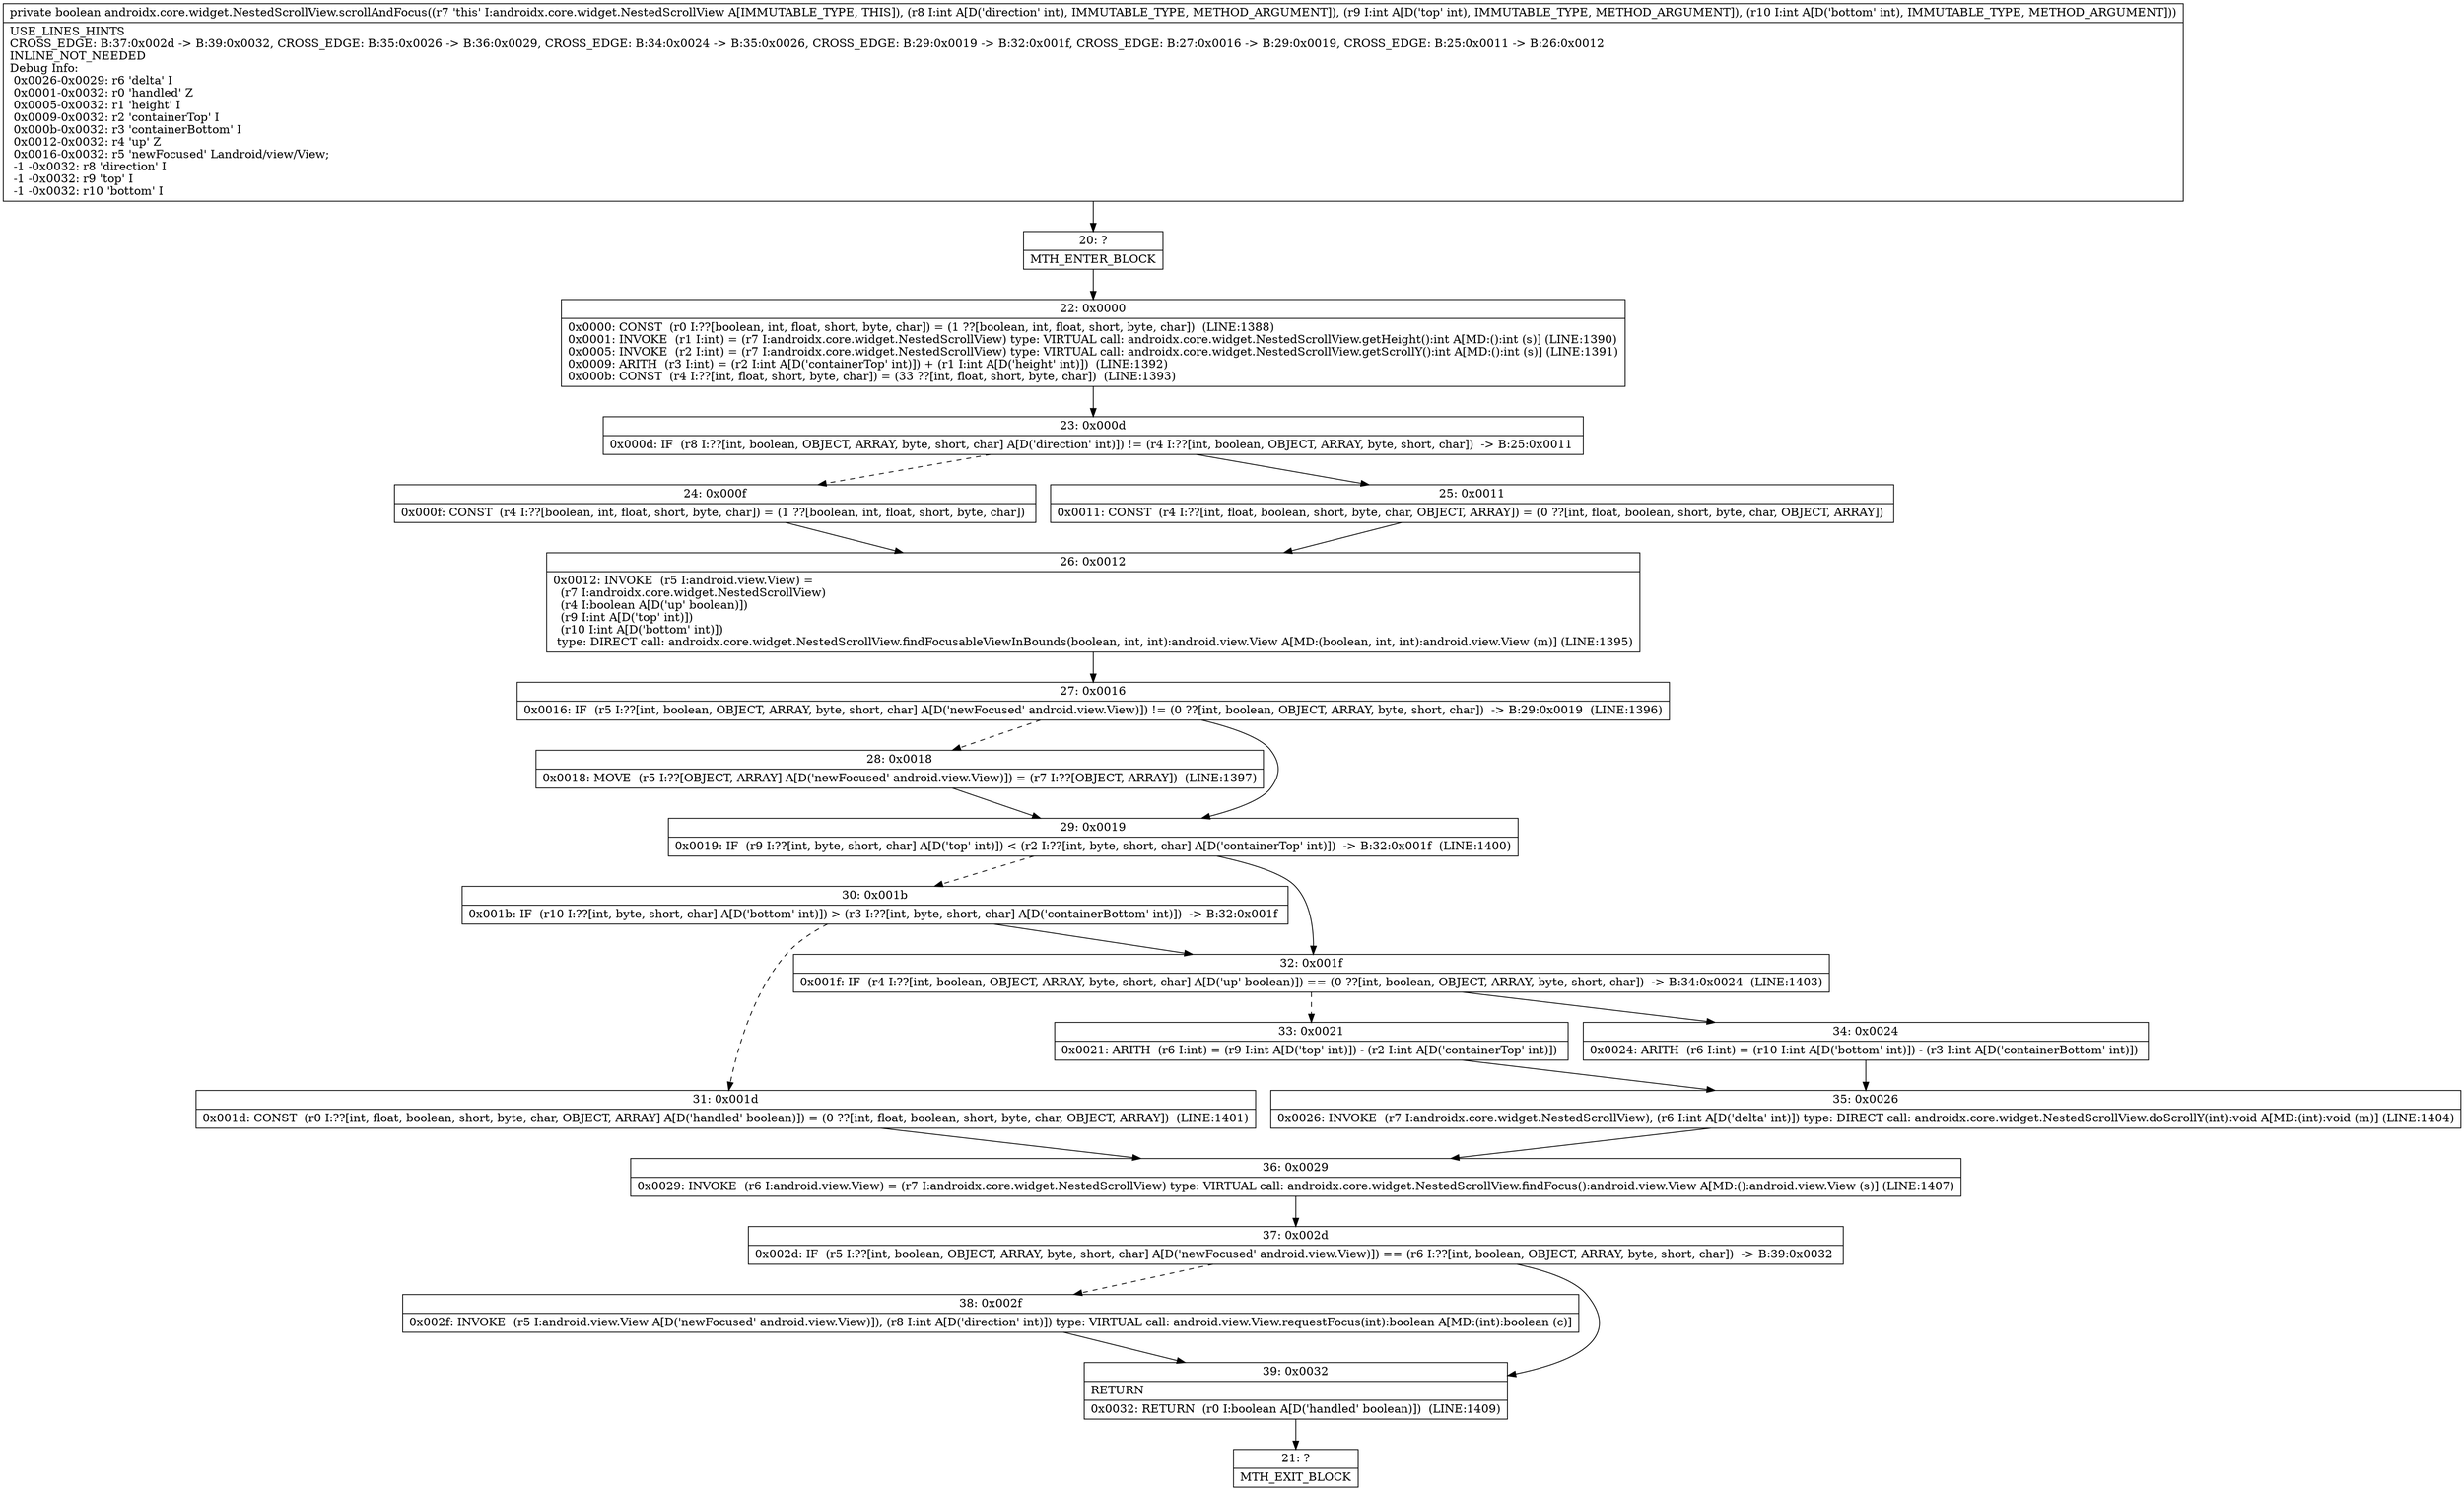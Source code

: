 digraph "CFG forandroidx.core.widget.NestedScrollView.scrollAndFocus(III)Z" {
Node_20 [shape=record,label="{20\:\ ?|MTH_ENTER_BLOCK\l}"];
Node_22 [shape=record,label="{22\:\ 0x0000|0x0000: CONST  (r0 I:??[boolean, int, float, short, byte, char]) = (1 ??[boolean, int, float, short, byte, char])  (LINE:1388)\l0x0001: INVOKE  (r1 I:int) = (r7 I:androidx.core.widget.NestedScrollView) type: VIRTUAL call: androidx.core.widget.NestedScrollView.getHeight():int A[MD:():int (s)] (LINE:1390)\l0x0005: INVOKE  (r2 I:int) = (r7 I:androidx.core.widget.NestedScrollView) type: VIRTUAL call: androidx.core.widget.NestedScrollView.getScrollY():int A[MD:():int (s)] (LINE:1391)\l0x0009: ARITH  (r3 I:int) = (r2 I:int A[D('containerTop' int)]) + (r1 I:int A[D('height' int)])  (LINE:1392)\l0x000b: CONST  (r4 I:??[int, float, short, byte, char]) = (33 ??[int, float, short, byte, char])  (LINE:1393)\l}"];
Node_23 [shape=record,label="{23\:\ 0x000d|0x000d: IF  (r8 I:??[int, boolean, OBJECT, ARRAY, byte, short, char] A[D('direction' int)]) != (r4 I:??[int, boolean, OBJECT, ARRAY, byte, short, char])  \-\> B:25:0x0011 \l}"];
Node_24 [shape=record,label="{24\:\ 0x000f|0x000f: CONST  (r4 I:??[boolean, int, float, short, byte, char]) = (1 ??[boolean, int, float, short, byte, char]) \l}"];
Node_26 [shape=record,label="{26\:\ 0x0012|0x0012: INVOKE  (r5 I:android.view.View) = \l  (r7 I:androidx.core.widget.NestedScrollView)\l  (r4 I:boolean A[D('up' boolean)])\l  (r9 I:int A[D('top' int)])\l  (r10 I:int A[D('bottom' int)])\l type: DIRECT call: androidx.core.widget.NestedScrollView.findFocusableViewInBounds(boolean, int, int):android.view.View A[MD:(boolean, int, int):android.view.View (m)] (LINE:1395)\l}"];
Node_27 [shape=record,label="{27\:\ 0x0016|0x0016: IF  (r5 I:??[int, boolean, OBJECT, ARRAY, byte, short, char] A[D('newFocused' android.view.View)]) != (0 ??[int, boolean, OBJECT, ARRAY, byte, short, char])  \-\> B:29:0x0019  (LINE:1396)\l}"];
Node_28 [shape=record,label="{28\:\ 0x0018|0x0018: MOVE  (r5 I:??[OBJECT, ARRAY] A[D('newFocused' android.view.View)]) = (r7 I:??[OBJECT, ARRAY])  (LINE:1397)\l}"];
Node_29 [shape=record,label="{29\:\ 0x0019|0x0019: IF  (r9 I:??[int, byte, short, char] A[D('top' int)]) \< (r2 I:??[int, byte, short, char] A[D('containerTop' int)])  \-\> B:32:0x001f  (LINE:1400)\l}"];
Node_30 [shape=record,label="{30\:\ 0x001b|0x001b: IF  (r10 I:??[int, byte, short, char] A[D('bottom' int)]) \> (r3 I:??[int, byte, short, char] A[D('containerBottom' int)])  \-\> B:32:0x001f \l}"];
Node_31 [shape=record,label="{31\:\ 0x001d|0x001d: CONST  (r0 I:??[int, float, boolean, short, byte, char, OBJECT, ARRAY] A[D('handled' boolean)]) = (0 ??[int, float, boolean, short, byte, char, OBJECT, ARRAY])  (LINE:1401)\l}"];
Node_36 [shape=record,label="{36\:\ 0x0029|0x0029: INVOKE  (r6 I:android.view.View) = (r7 I:androidx.core.widget.NestedScrollView) type: VIRTUAL call: androidx.core.widget.NestedScrollView.findFocus():android.view.View A[MD:():android.view.View (s)] (LINE:1407)\l}"];
Node_37 [shape=record,label="{37\:\ 0x002d|0x002d: IF  (r5 I:??[int, boolean, OBJECT, ARRAY, byte, short, char] A[D('newFocused' android.view.View)]) == (r6 I:??[int, boolean, OBJECT, ARRAY, byte, short, char])  \-\> B:39:0x0032 \l}"];
Node_38 [shape=record,label="{38\:\ 0x002f|0x002f: INVOKE  (r5 I:android.view.View A[D('newFocused' android.view.View)]), (r8 I:int A[D('direction' int)]) type: VIRTUAL call: android.view.View.requestFocus(int):boolean A[MD:(int):boolean (c)]\l}"];
Node_39 [shape=record,label="{39\:\ 0x0032|RETURN\l|0x0032: RETURN  (r0 I:boolean A[D('handled' boolean)])  (LINE:1409)\l}"];
Node_21 [shape=record,label="{21\:\ ?|MTH_EXIT_BLOCK\l}"];
Node_32 [shape=record,label="{32\:\ 0x001f|0x001f: IF  (r4 I:??[int, boolean, OBJECT, ARRAY, byte, short, char] A[D('up' boolean)]) == (0 ??[int, boolean, OBJECT, ARRAY, byte, short, char])  \-\> B:34:0x0024  (LINE:1403)\l}"];
Node_33 [shape=record,label="{33\:\ 0x0021|0x0021: ARITH  (r6 I:int) = (r9 I:int A[D('top' int)]) \- (r2 I:int A[D('containerTop' int)]) \l}"];
Node_35 [shape=record,label="{35\:\ 0x0026|0x0026: INVOKE  (r7 I:androidx.core.widget.NestedScrollView), (r6 I:int A[D('delta' int)]) type: DIRECT call: androidx.core.widget.NestedScrollView.doScrollY(int):void A[MD:(int):void (m)] (LINE:1404)\l}"];
Node_34 [shape=record,label="{34\:\ 0x0024|0x0024: ARITH  (r6 I:int) = (r10 I:int A[D('bottom' int)]) \- (r3 I:int A[D('containerBottom' int)]) \l}"];
Node_25 [shape=record,label="{25\:\ 0x0011|0x0011: CONST  (r4 I:??[int, float, boolean, short, byte, char, OBJECT, ARRAY]) = (0 ??[int, float, boolean, short, byte, char, OBJECT, ARRAY]) \l}"];
MethodNode[shape=record,label="{private boolean androidx.core.widget.NestedScrollView.scrollAndFocus((r7 'this' I:androidx.core.widget.NestedScrollView A[IMMUTABLE_TYPE, THIS]), (r8 I:int A[D('direction' int), IMMUTABLE_TYPE, METHOD_ARGUMENT]), (r9 I:int A[D('top' int), IMMUTABLE_TYPE, METHOD_ARGUMENT]), (r10 I:int A[D('bottom' int), IMMUTABLE_TYPE, METHOD_ARGUMENT]))  | USE_LINES_HINTS\lCROSS_EDGE: B:37:0x002d \-\> B:39:0x0032, CROSS_EDGE: B:35:0x0026 \-\> B:36:0x0029, CROSS_EDGE: B:34:0x0024 \-\> B:35:0x0026, CROSS_EDGE: B:29:0x0019 \-\> B:32:0x001f, CROSS_EDGE: B:27:0x0016 \-\> B:29:0x0019, CROSS_EDGE: B:25:0x0011 \-\> B:26:0x0012\lINLINE_NOT_NEEDED\lDebug Info:\l  0x0026\-0x0029: r6 'delta' I\l  0x0001\-0x0032: r0 'handled' Z\l  0x0005\-0x0032: r1 'height' I\l  0x0009\-0x0032: r2 'containerTop' I\l  0x000b\-0x0032: r3 'containerBottom' I\l  0x0012\-0x0032: r4 'up' Z\l  0x0016\-0x0032: r5 'newFocused' Landroid\/view\/View;\l  \-1 \-0x0032: r8 'direction' I\l  \-1 \-0x0032: r9 'top' I\l  \-1 \-0x0032: r10 'bottom' I\l}"];
MethodNode -> Node_20;Node_20 -> Node_22;
Node_22 -> Node_23;
Node_23 -> Node_24[style=dashed];
Node_23 -> Node_25;
Node_24 -> Node_26;
Node_26 -> Node_27;
Node_27 -> Node_28[style=dashed];
Node_27 -> Node_29;
Node_28 -> Node_29;
Node_29 -> Node_30[style=dashed];
Node_29 -> Node_32;
Node_30 -> Node_31[style=dashed];
Node_30 -> Node_32;
Node_31 -> Node_36;
Node_36 -> Node_37;
Node_37 -> Node_38[style=dashed];
Node_37 -> Node_39;
Node_38 -> Node_39;
Node_39 -> Node_21;
Node_32 -> Node_33[style=dashed];
Node_32 -> Node_34;
Node_33 -> Node_35;
Node_35 -> Node_36;
Node_34 -> Node_35;
Node_25 -> Node_26;
}

